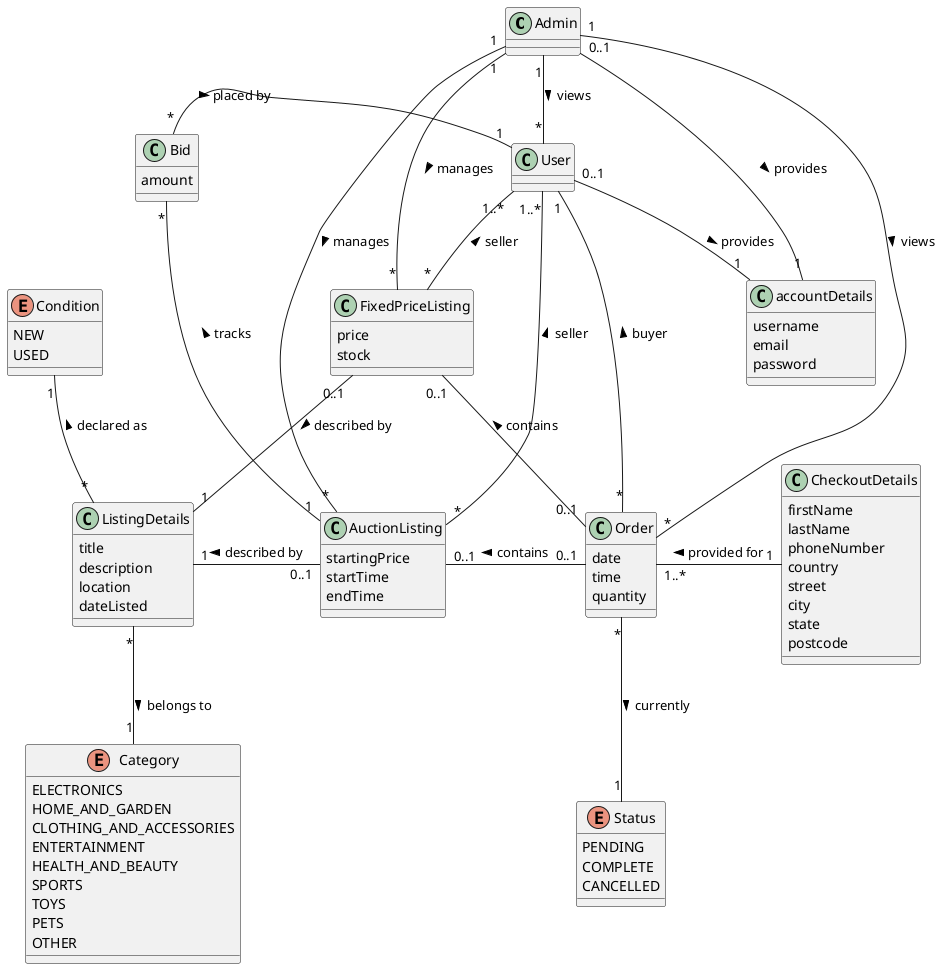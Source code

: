 @startuml domain-model

Admin "0..1" -- "1" accountDetails : provides >
Admin "1" -- "*" User : views >
Admin "1" -- "*" AuctionListing : manages >
Admin "1" -- "*" FixedPriceListing : manages >
Admin "1" -- "*" Order : views >
User "0..1" -- "1" accountDetails : provides >
User "1..*" -- "*" AuctionListing : seller <
User "1..*" -- "*" FixedPriceListing : seller <
User "1" -l- "*" Bid : placed by <
AuctionListing "0..1" -l- "1" ListingDetails : described by >
AuctionListing "1" -u- "*" Bid : tracks >
FixedPriceListing "0..1" -d- "1" ListingDetails : described by >
ListingDetails "*" -- "1" Category : belongs to >
ListingDetails "*" -u- "1" Condition : declared as >
Order "*" -- "1" Status : currently >
Order "0..1" -l- "0..1" AuctionListing : contains >
Order "0..1" -l- "0..1" FixedPriceListing : contains >
Order "*" -u- "1" User : buyer >
Order "1..*" -r- "1" CheckoutDetails : provided for <

enum Category {
    ELECTRONICS
    HOME_AND_GARDEN
    CLOTHING_AND_ACCESSORIES
    ENTERTAINMENT
    HEALTH_AND_BEAUTY
    SPORTS
    TOYS
    PETS
    OTHER
}

enum Condition {
    NEW
    USED
}

enum Status {
    PENDING
    COMPLETE
    CANCELLED
}

class accountDetails {
    username
    email
    password
}

class Admin {
}

class User {
}

class Bid {
    amount
}

class AuctionListing {
    startingPrice
    startTime
    endTime
}

class FixedPriceListing {
    price
    stock
}

class ListingDetails {
    title
    description
    location
    dateListed
}

class Order {
    date
    time
    quantity
}

class CheckoutDetails {
    firstName
    lastName
    phoneNumber
    country
    street
    city
    state
    postcode
}

@enduml
